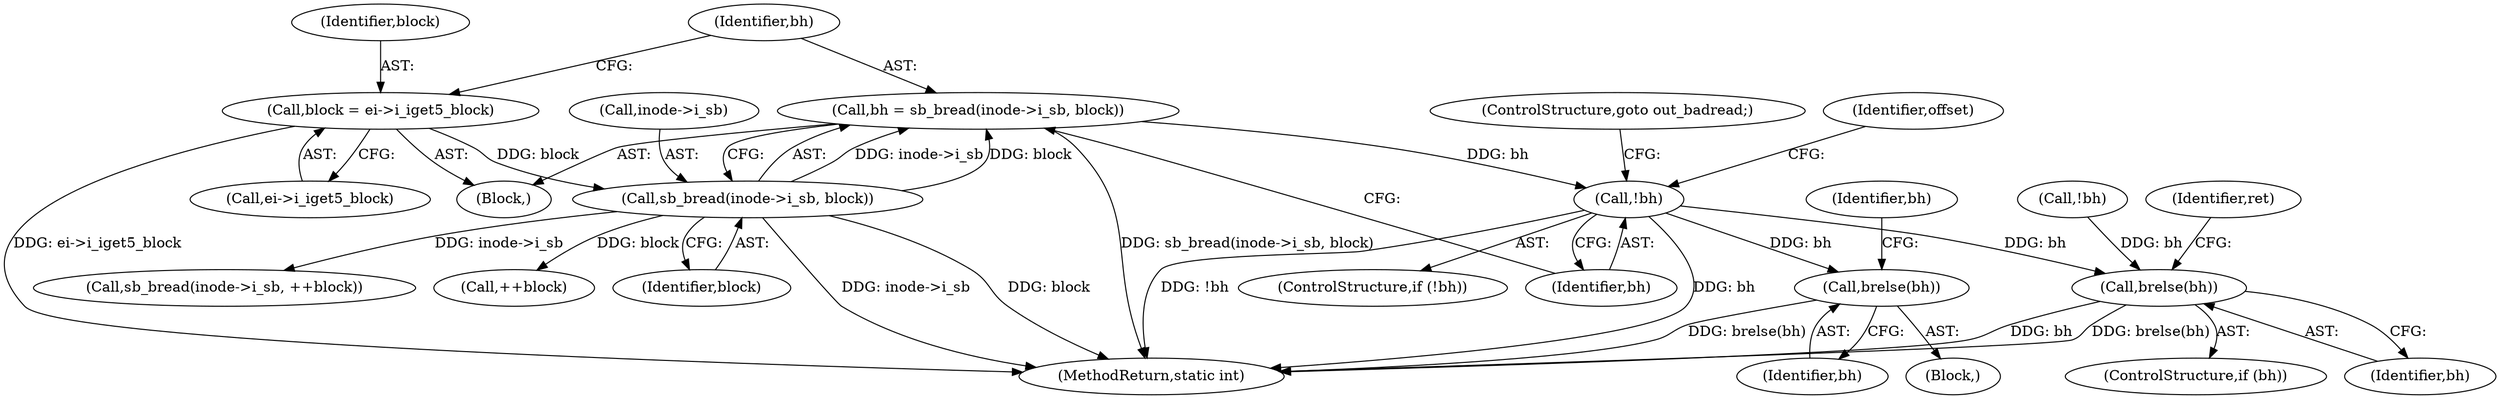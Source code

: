 digraph "0_linux_410dd3cf4c9b36f27ed4542ee18b1af5e68645a4_0@API" {
"1000164" [label="(Call,bh = sb_bread(inode->i_sb, block))"];
"1000166" [label="(Call,sb_bread(inode->i_sb, block))"];
"1000159" [label="(Call,block = ei->i_iget5_block)"];
"1000172" [label="(Call,!bh)"];
"1000231" [label="(Call,brelse(bh))"];
"1000718" [label="(Call,brelse(bh))"];
"1000170" [label="(Identifier,block)"];
"1000235" [label="(Call,sb_bread(inode->i_sb, ++block))"];
"1000232" [label="(Identifier,bh)"];
"1000114" [label="(Block,)"];
"1000242" [label="(Call,!bh)"];
"1000167" [label="(Call,inode->i_sb)"];
"1000166" [label="(Call,sb_bread(inode->i_sb, block))"];
"1000174" [label="(ControlStructure,goto out_badread;)"];
"1000716" [label="(ControlStructure,if (bh))"];
"1000173" [label="(Identifier,bh)"];
"1000176" [label="(Identifier,offset)"];
"1000159" [label="(Call,block = ei->i_iget5_block)"];
"1000165" [label="(Identifier,bh)"];
"1000721" [label="(Identifier,ret)"];
"1000172" [label="(Call,!bh)"];
"1000239" [label="(Call,++block)"];
"1000161" [label="(Call,ei->i_iget5_block)"];
"1000718" [label="(Call,brelse(bh))"];
"1000725" [label="(MethodReturn,static int)"];
"1000231" [label="(Call,brelse(bh))"];
"1000201" [label="(Block,)"];
"1000234" [label="(Identifier,bh)"];
"1000719" [label="(Identifier,bh)"];
"1000171" [label="(ControlStructure,if (!bh))"];
"1000164" [label="(Call,bh = sb_bread(inode->i_sb, block))"];
"1000160" [label="(Identifier,block)"];
"1000164" -> "1000114"  [label="AST: "];
"1000164" -> "1000166"  [label="CFG: "];
"1000165" -> "1000164"  [label="AST: "];
"1000166" -> "1000164"  [label="AST: "];
"1000173" -> "1000164"  [label="CFG: "];
"1000164" -> "1000725"  [label="DDG: sb_bread(inode->i_sb, block)"];
"1000166" -> "1000164"  [label="DDG: inode->i_sb"];
"1000166" -> "1000164"  [label="DDG: block"];
"1000164" -> "1000172"  [label="DDG: bh"];
"1000166" -> "1000170"  [label="CFG: "];
"1000167" -> "1000166"  [label="AST: "];
"1000170" -> "1000166"  [label="AST: "];
"1000166" -> "1000725"  [label="DDG: inode->i_sb"];
"1000166" -> "1000725"  [label="DDG: block"];
"1000159" -> "1000166"  [label="DDG: block"];
"1000166" -> "1000235"  [label="DDG: inode->i_sb"];
"1000166" -> "1000239"  [label="DDG: block"];
"1000159" -> "1000114"  [label="AST: "];
"1000159" -> "1000161"  [label="CFG: "];
"1000160" -> "1000159"  [label="AST: "];
"1000161" -> "1000159"  [label="AST: "];
"1000165" -> "1000159"  [label="CFG: "];
"1000159" -> "1000725"  [label="DDG: ei->i_iget5_block"];
"1000172" -> "1000171"  [label="AST: "];
"1000172" -> "1000173"  [label="CFG: "];
"1000173" -> "1000172"  [label="AST: "];
"1000174" -> "1000172"  [label="CFG: "];
"1000176" -> "1000172"  [label="CFG: "];
"1000172" -> "1000725"  [label="DDG: !bh"];
"1000172" -> "1000725"  [label="DDG: bh"];
"1000172" -> "1000231"  [label="DDG: bh"];
"1000172" -> "1000718"  [label="DDG: bh"];
"1000231" -> "1000201"  [label="AST: "];
"1000231" -> "1000232"  [label="CFG: "];
"1000232" -> "1000231"  [label="AST: "];
"1000234" -> "1000231"  [label="CFG: "];
"1000231" -> "1000725"  [label="DDG: brelse(bh)"];
"1000718" -> "1000716"  [label="AST: "];
"1000718" -> "1000719"  [label="CFG: "];
"1000719" -> "1000718"  [label="AST: "];
"1000721" -> "1000718"  [label="CFG: "];
"1000718" -> "1000725"  [label="DDG: bh"];
"1000718" -> "1000725"  [label="DDG: brelse(bh)"];
"1000242" -> "1000718"  [label="DDG: bh"];
}
